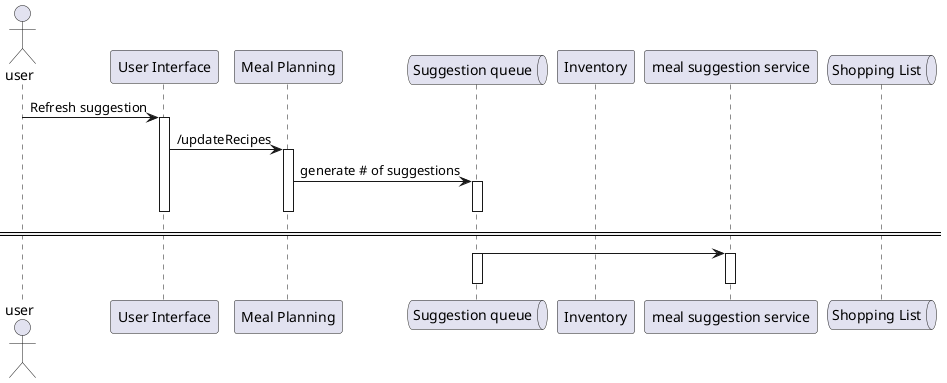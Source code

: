 @startuml "get suggestion"
actor       user       as user
participant "User Interface" as ui
participant "Meal Planning" as mealplan
queue       "Suggestion queue"       as q1
participant "Inventory" as inventory
participant "meal suggestion service" as suggest
queue "Shopping List" as q2

user -> ui : Refresh suggestion
activate ui
ui -> mealplan : /updateRecipes
activate mealplan
mealplan -> q1 : generate # of suggestions
activate q1
deactivate q1
deactivate mealplan
deactivate ui
== ==
q1 -> suggest
activate q1
activate suggest
deactivate q1
deactivate suggest



' mealplan -> inventory : Request currect inventory for user
' activate inventory
' deactivate inventory
' q1 -> mealplan : generated suggestions
' activate q1
' deactivate q1
' mealplan -> mealplan : select the best fitting suggestions
' activate mealplan
' deactivate mealplan
' mealplan -> q2 : pass the missing ingredient to the shopping list
' activate q2
' deactivate q2
' mealplan -> ui
@enduml